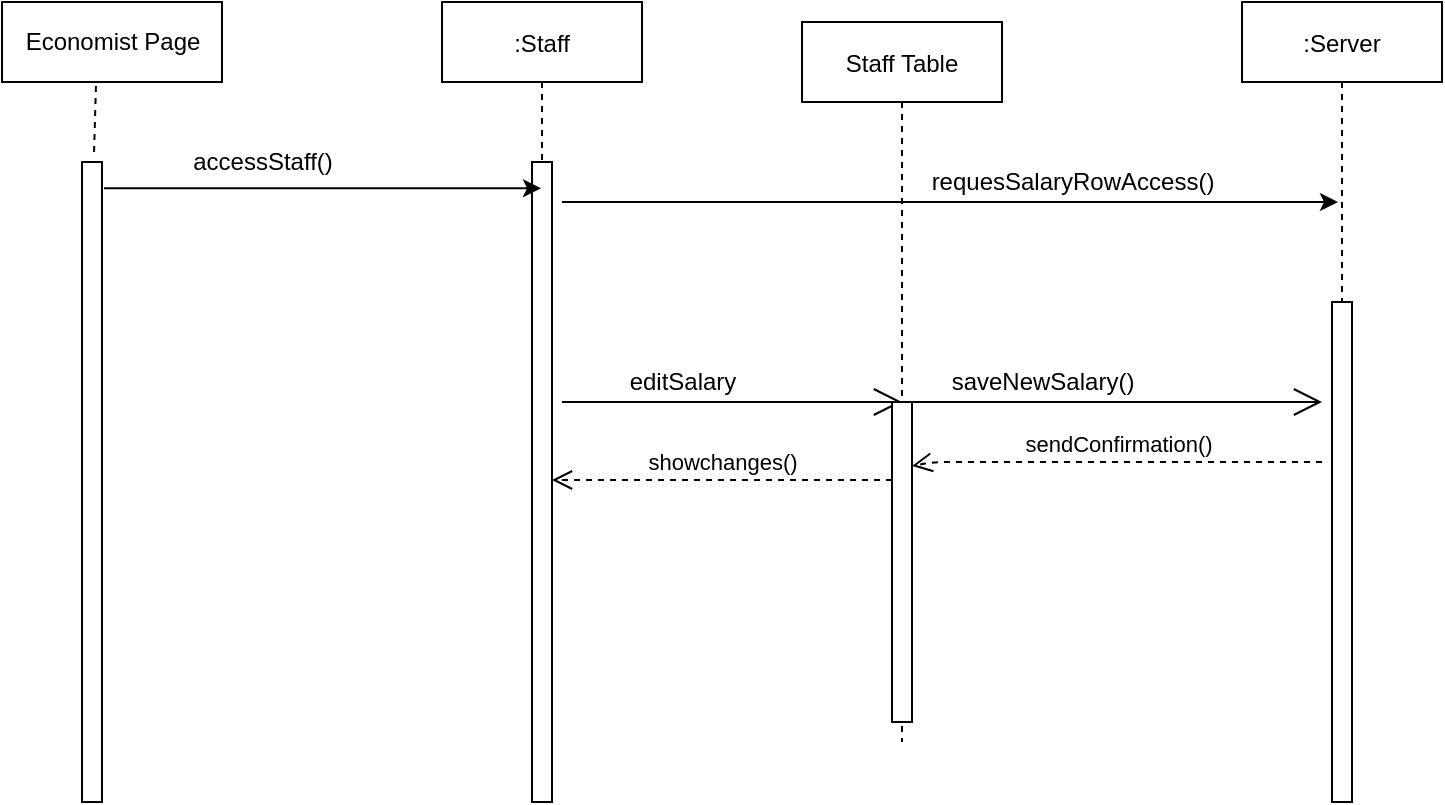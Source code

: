 <mxfile version="14.7.9" type="device"><diagram id="PKClog7enD6kyGEu5xtx" name="Page-1"><mxGraphModel dx="868" dy="450" grid="1" gridSize="10" guides="1" tooltips="1" connect="1" arrows="1" fold="1" page="1" pageScale="1" pageWidth="850" pageHeight="1100" math="0" shadow="0"><root><mxCell id="0"/><mxCell id="1" parent="0"/><mxCell id="YBGc3VWKCHW0P0kWgKd4-1" value="" style="html=1;points=[];perimeter=orthogonalPerimeter;" vertex="1" parent="1"><mxGeometry x="130" y="120" width="10" height="320" as="geometry"/></mxCell><mxCell id="YBGc3VWKCHW0P0kWgKd4-2" value=":Staff" style="shape=umlLifeline;perimeter=lifelinePerimeter;container=1;collapsible=0;recursiveResize=0;rounded=0;shadow=0;strokeWidth=1;" vertex="1" parent="1"><mxGeometry x="310" y="40" width="100" height="400" as="geometry"/></mxCell><mxCell id="YBGc3VWKCHW0P0kWgKd4-3" value="" style="points=[];perimeter=orthogonalPerimeter;rounded=0;shadow=0;strokeWidth=1;" vertex="1" parent="YBGc3VWKCHW0P0kWgKd4-2"><mxGeometry x="45" y="80" width="10" height="320" as="geometry"/></mxCell><mxCell id="YBGc3VWKCHW0P0kWgKd4-6" value=":Server" style="shape=umlLifeline;perimeter=lifelinePerimeter;container=1;collapsible=0;recursiveResize=0;rounded=0;shadow=0;strokeWidth=1;" vertex="1" parent="1"><mxGeometry x="710" y="40" width="100" height="400" as="geometry"/></mxCell><mxCell id="YBGc3VWKCHW0P0kWgKd4-7" value="" style="points=[];perimeter=orthogonalPerimeter;rounded=0;shadow=0;strokeWidth=1;" vertex="1" parent="YBGc3VWKCHW0P0kWgKd4-6"><mxGeometry x="45" y="150" width="10" height="250" as="geometry"/></mxCell><mxCell id="YBGc3VWKCHW0P0kWgKd4-8" value="Economist Page" style="html=1;" vertex="1" parent="1"><mxGeometry x="90" y="40" width="110" height="40" as="geometry"/></mxCell><mxCell id="YBGc3VWKCHW0P0kWgKd4-9" value="" style="endArrow=none;dashed=1;html=1;exitX=0.427;exitY=1.05;exitDx=0;exitDy=0;exitPerimeter=0;entryX=0.6;entryY=-0.012;entryDx=0;entryDy=0;entryPerimeter=0;" edge="1" parent="1" source="YBGc3VWKCHW0P0kWgKd4-8" target="YBGc3VWKCHW0P0kWgKd4-1"><mxGeometry width="50" height="50" relative="1" as="geometry"><mxPoint x="450" y="220" as="sourcePoint"/><mxPoint x="500" y="170" as="targetPoint"/></mxGeometry></mxCell><mxCell id="YBGc3VWKCHW0P0kWgKd4-10" value="Staff Table" style="shape=umlLifeline;perimeter=lifelinePerimeter;container=1;collapsible=0;recursiveResize=0;rounded=0;shadow=0;strokeWidth=1;" vertex="1" parent="1"><mxGeometry x="490" y="50" width="100" height="360" as="geometry"/></mxCell><mxCell id="YBGc3VWKCHW0P0kWgKd4-11" value="" style="endArrow=classic;html=1;exitX=1.1;exitY=0.041;exitDx=0;exitDy=0;exitPerimeter=0;" edge="1" parent="1" source="YBGc3VWKCHW0P0kWgKd4-1" target="YBGc3VWKCHW0P0kWgKd4-2"><mxGeometry width="50" height="50" relative="1" as="geometry"><mxPoint x="350" y="270" as="sourcePoint"/><mxPoint x="400" y="220" as="targetPoint"/></mxGeometry></mxCell><mxCell id="YBGc3VWKCHW0P0kWgKd4-12" value="accessStaff()" style="text;html=1;align=center;verticalAlign=middle;resizable=0;points=[];autosize=1;strokeColor=none;" vertex="1" parent="1"><mxGeometry x="175" y="110" width="90" height="20" as="geometry"/></mxCell><mxCell id="YBGc3VWKCHW0P0kWgKd4-13" value="" style="endArrow=classic;html=1;" edge="1" parent="1"><mxGeometry width="50" height="50" relative="1" as="geometry"><mxPoint x="370" y="140" as="sourcePoint"/><mxPoint x="758" y="140" as="targetPoint"/><Array as="points"/></mxGeometry></mxCell><mxCell id="YBGc3VWKCHW0P0kWgKd4-14" value="requesSalaryRowAccess()" style="text;html=1;align=center;verticalAlign=middle;resizable=0;points=[];autosize=1;strokeColor=none;" vertex="1" parent="1"><mxGeometry x="545" y="120" width="160" height="20" as="geometry"/></mxCell><mxCell id="YBGc3VWKCHW0P0kWgKd4-15" value="" style="endArrow=open;endFill=1;endSize=12;html=1;" edge="1" parent="1"><mxGeometry width="160" relative="1" as="geometry"><mxPoint x="370" y="240" as="sourcePoint"/><mxPoint x="540" y="240" as="targetPoint"/></mxGeometry></mxCell><mxCell id="YBGc3VWKCHW0P0kWgKd4-16" value="" style="html=1;points=[];perimeter=orthogonalPerimeter;" vertex="1" parent="1"><mxGeometry x="535" y="240" width="10" height="160" as="geometry"/></mxCell><mxCell id="YBGc3VWKCHW0P0kWgKd4-17" value="editSalary" style="text;html=1;align=center;verticalAlign=middle;resizable=0;points=[];autosize=1;strokeColor=none;" vertex="1" parent="1"><mxGeometry x="395" y="220" width="70" height="20" as="geometry"/></mxCell><mxCell id="YBGc3VWKCHW0P0kWgKd4-18" value="" style="endArrow=open;endFill=1;endSize=12;html=1;" edge="1" parent="1" source="YBGc3VWKCHW0P0kWgKd4-16"><mxGeometry width="160" relative="1" as="geometry"><mxPoint x="580" y="240" as="sourcePoint"/><mxPoint x="750" y="240" as="targetPoint"/><Array as="points"><mxPoint x="710" y="240"/></Array></mxGeometry></mxCell><mxCell id="YBGc3VWKCHW0P0kWgKd4-19" value="saveNewSalary()" style="text;html=1;align=center;verticalAlign=middle;resizable=0;points=[];autosize=1;strokeColor=none;" vertex="1" parent="1"><mxGeometry x="555" y="220" width="110" height="20" as="geometry"/></mxCell><mxCell id="YBGc3VWKCHW0P0kWgKd4-20" value="sendConfirmation()" style="html=1;verticalAlign=bottom;endArrow=open;dashed=1;endSize=8;" edge="1" parent="1"><mxGeometry relative="1" as="geometry"><mxPoint x="750" y="270" as="sourcePoint"/><mxPoint x="545" y="271.96" as="targetPoint"/><Array as="points"><mxPoint x="556" y="270.0"/></Array></mxGeometry></mxCell><mxCell id="YBGc3VWKCHW0P0kWgKd4-33" value="showchanges()" style="html=1;verticalAlign=bottom;endArrow=open;dashed=1;endSize=8;" edge="1" parent="1"><mxGeometry relative="1" as="geometry"><mxPoint x="535" y="279" as="sourcePoint"/><mxPoint x="365" y="279" as="targetPoint"/><Array as="points"><mxPoint x="392" y="279.0"/></Array></mxGeometry></mxCell></root></mxGraphModel></diagram></mxfile>